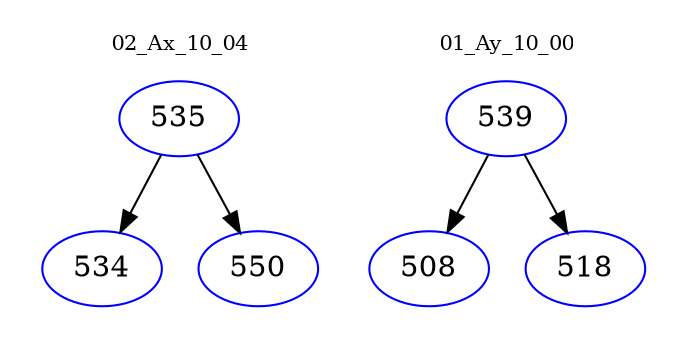 digraph{
subgraph cluster_0 {
color = white
label = "02_Ax_10_04";
fontsize=10;
T0_535 [label="535", color="blue"]
T0_535 -> T0_534 [color="black"]
T0_534 [label="534", color="blue"]
T0_535 -> T0_550 [color="black"]
T0_550 [label="550", color="blue"]
}
subgraph cluster_1 {
color = white
label = "01_Ay_10_00";
fontsize=10;
T1_539 [label="539", color="blue"]
T1_539 -> T1_508 [color="black"]
T1_508 [label="508", color="blue"]
T1_539 -> T1_518 [color="black"]
T1_518 [label="518", color="blue"]
}
}
